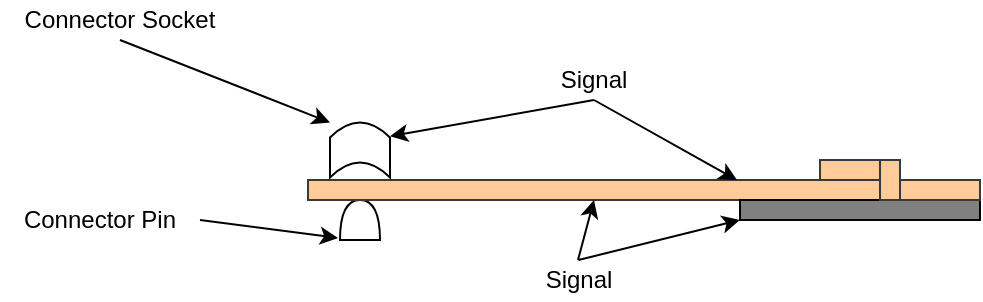 <mxfile version="13.9.9" type="device"><diagram id="V__qYMXJIbYXR5lQu6gJ" name="Page-1"><mxGraphModel dx="946" dy="619" grid="1" gridSize="10" guides="1" tooltips="1" connect="1" arrows="1" fold="1" page="1" pageScale="1" pageWidth="827" pageHeight="1169" math="0" shadow="0"><root><mxCell id="0"/><mxCell id="1" parent="0"/><mxCell id="GUiUeIHkSHLnvCdxbpq_-15" value="" style="shape=or;whiteSpace=wrap;html=1;rotation=-90;" parent="1" vertex="1"><mxGeometry x="370" y="460" width="20" height="20" as="geometry"/></mxCell><mxCell id="GUiUeIHkSHLnvCdxbpq_-16" value="" style="shape=parallelogram;perimeter=parallelogramPerimeter;whiteSpace=wrap;html=1;fixedSize=1;size=-4;fillColor=#ffcc99;strokeColor=#36393d;" parent="1" vertex="1"><mxGeometry x="354" y="450" width="286" height="10" as="geometry"/></mxCell><mxCell id="GUiUeIHkSHLnvCdxbpq_-17" value="" style="rounded=0;whiteSpace=wrap;html=1;fillColor=#808080;" parent="1" vertex="1"><mxGeometry x="570" y="460" width="120" height="10" as="geometry"/></mxCell><mxCell id="GUiUeIHkSHLnvCdxbpq_-18" value="" style="shape=dataStorage;whiteSpace=wrap;html=1;fixedSize=1;rotation=90;size=7.5;" parent="1" vertex="1"><mxGeometry x="366.25" y="420" width="27.5" height="30" as="geometry"/></mxCell><mxCell id="GUiUeIHkSHLnvCdxbpq_-19" value="Signal" style="text;html=1;strokeColor=none;fillColor=none;align=center;verticalAlign=middle;whiteSpace=wrap;rounded=0;" parent="1" vertex="1"><mxGeometry x="477" y="390" width="40" height="20" as="geometry"/></mxCell><mxCell id="GUiUeIHkSHLnvCdxbpq_-20" value="" style="endArrow=classic;html=1;exitX=0.5;exitY=1;exitDx=0;exitDy=0;entryX=0.25;entryY=0;entryDx=0;entryDy=0;" parent="1" source="GUiUeIHkSHLnvCdxbpq_-19" target="GUiUeIHkSHLnvCdxbpq_-18" edge="1"><mxGeometry width="50" height="50" relative="1" as="geometry"><mxPoint x="390" y="510" as="sourcePoint"/><mxPoint x="440" y="460" as="targetPoint"/></mxGeometry></mxCell><mxCell id="GUiUeIHkSHLnvCdxbpq_-21" value="" style="endArrow=classic;html=1;exitX=0.5;exitY=1;exitDx=0;exitDy=0;entryX=0.75;entryY=0;entryDx=0;entryDy=0;" parent="1" source="GUiUeIHkSHLnvCdxbpq_-19" target="GUiUeIHkSHLnvCdxbpq_-16" edge="1"><mxGeometry width="50" height="50" relative="1" as="geometry"><mxPoint x="487" y="420" as="sourcePoint"/><mxPoint x="405" y="438.125" as="targetPoint"/></mxGeometry></mxCell><mxCell id="GUiUeIHkSHLnvCdxbpq_-22" value="Signal" style="text;html=1;strokeColor=none;fillColor=none;align=center;verticalAlign=middle;whiteSpace=wrap;rounded=0;" parent="1" vertex="1"><mxGeometry x="460" y="490" width="58.5" height="20" as="geometry"/></mxCell><mxCell id="GUiUeIHkSHLnvCdxbpq_-23" value="" style="endArrow=classic;html=1;entryX=0.5;entryY=1;entryDx=0;entryDy=0;" parent="1" target="GUiUeIHkSHLnvCdxbpq_-16" edge="1"><mxGeometry width="50" height="50" relative="1" as="geometry"><mxPoint x="489" y="490" as="sourcePoint"/><mxPoint x="396.5" y="528.125" as="targetPoint"/></mxGeometry></mxCell><mxCell id="GUiUeIHkSHLnvCdxbpq_-24" value="" style="endArrow=classic;html=1;exitX=0.5;exitY=0;exitDx=0;exitDy=0;entryX=0;entryY=1;entryDx=0;entryDy=0;" parent="1" source="GUiUeIHkSHLnvCdxbpq_-22" target="GUiUeIHkSHLnvCdxbpq_-17" edge="1"><mxGeometry width="50" height="50" relative="1" as="geometry"><mxPoint x="488.5" y="520" as="sourcePoint"/><mxPoint x="570" y="550" as="targetPoint"/></mxGeometry></mxCell><mxCell id="GUiUeIHkSHLnvCdxbpq_-35" value="" style="shape=parallelogram;perimeter=parallelogramPerimeter;whiteSpace=wrap;html=1;fixedSize=1;size=-4;fillColor=#ffcc99;strokeColor=#36393d;" parent="1" vertex="1"><mxGeometry x="610" y="440" width="30" height="10" as="geometry"/></mxCell><mxCell id="GUiUeIHkSHLnvCdxbpq_-36" value="" style="shape=parallelogram;perimeter=parallelogramPerimeter;whiteSpace=wrap;html=1;fixedSize=1;size=-4;rotation=90;fillColor=#ffcc99;strokeColor=#36393d;" parent="1" vertex="1"><mxGeometry x="635" y="445" width="20" height="10" as="geometry"/></mxCell><mxCell id="GUiUeIHkSHLnvCdxbpq_-37" value="" style="shape=parallelogram;perimeter=parallelogramPerimeter;whiteSpace=wrap;html=1;fixedSize=1;size=-4;fillColor=#ffcc99;strokeColor=#36393d;" parent="1" vertex="1"><mxGeometry x="650" y="450" width="40" height="10" as="geometry"/></mxCell><mxCell id="GUiUeIHkSHLnvCdxbpq_-39" value="Connector Socket" style="text;html=1;strokeColor=none;fillColor=none;align=center;verticalAlign=middle;whiteSpace=wrap;rounded=0;" parent="1" vertex="1"><mxGeometry x="210" y="360" width="100" height="20" as="geometry"/></mxCell><mxCell id="GUiUeIHkSHLnvCdxbpq_-41" value="" style="endArrow=classic;html=1;exitX=0.5;exitY=1;exitDx=0;exitDy=0;entryX=0;entryY=1;entryDx=0;entryDy=0;" parent="1" source="GUiUeIHkSHLnvCdxbpq_-39" target="GUiUeIHkSHLnvCdxbpq_-18" edge="1"><mxGeometry width="50" height="50" relative="1" as="geometry"><mxPoint x="308.5" y="230" as="sourcePoint"/><mxPoint x="375" y="261.25" as="targetPoint"/></mxGeometry></mxCell><mxCell id="GUiUeIHkSHLnvCdxbpq_-43" value="Connector Pin" style="text;html=1;strokeColor=none;fillColor=none;align=center;verticalAlign=middle;whiteSpace=wrap;rounded=0;" parent="1" vertex="1"><mxGeometry x="200" y="460" width="100" height="20" as="geometry"/></mxCell><mxCell id="GUiUeIHkSHLnvCdxbpq_-44" value="" style="endArrow=classic;html=1;exitX=1;exitY=0.5;exitDx=0;exitDy=0;entryX=0.05;entryY=-0.05;entryDx=0;entryDy=0;entryPerimeter=0;" parent="1" source="GUiUeIHkSHLnvCdxbpq_-43" target="GUiUeIHkSHLnvCdxbpq_-15" edge="1"><mxGeometry width="50" height="50" relative="1" as="geometry"><mxPoint x="260" y="230" as="sourcePoint"/><mxPoint x="375" y="431.25" as="targetPoint"/></mxGeometry></mxCell></root></mxGraphModel></diagram></mxfile>